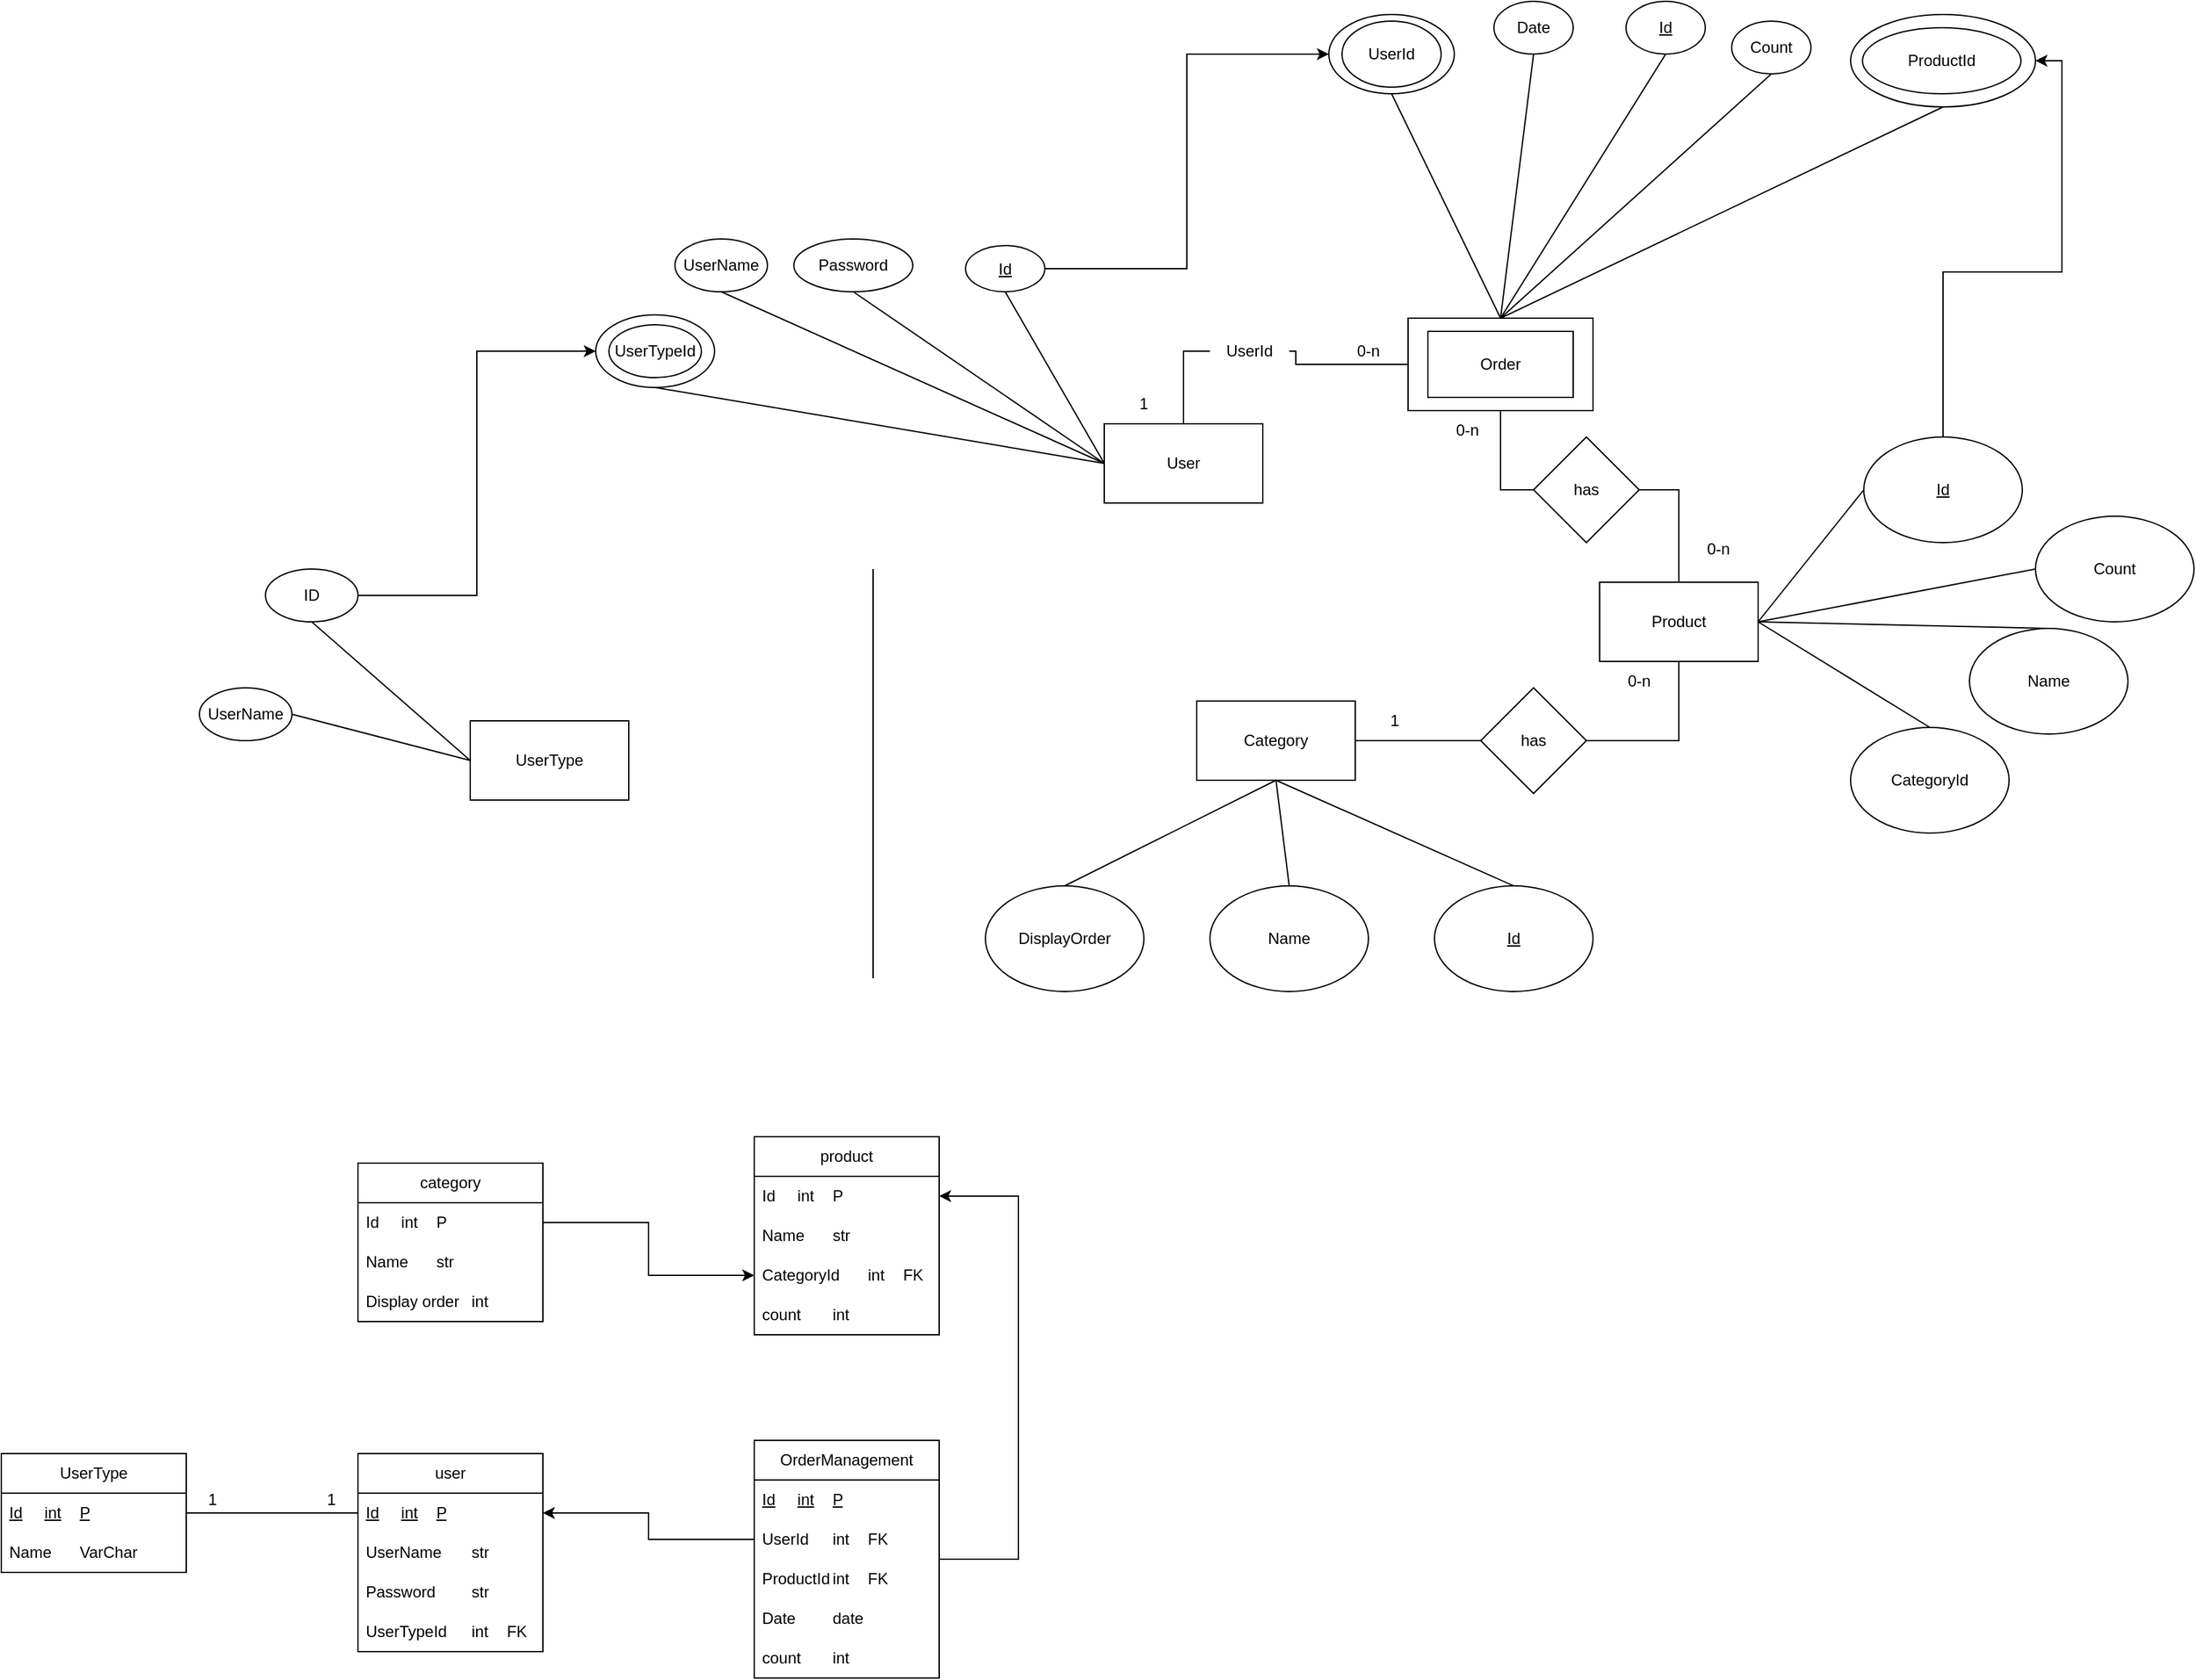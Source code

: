 <mxfile version="24.5.3" type="github">
  <diagram name="Page-1" id="VMfiIkWSgwtI73V2sMKr">
    <mxGraphModel dx="2097" dy="1787" grid="1" gridSize="10" guides="1" tooltips="1" connect="1" arrows="1" fold="1" page="1" pageScale="1" pageWidth="850" pageHeight="1100" math="0" shadow="0">
      <root>
        <mxCell id="0" />
        <mxCell id="1" parent="0" />
        <mxCell id="AcGlgSC0rg6XnHmLKfgw-1" value="category" style="swimlane;fontStyle=0;childLayout=stackLayout;horizontal=1;startSize=30;horizontalStack=0;resizeParent=1;resizeParentMax=0;resizeLast=0;collapsible=1;marginBottom=0;whiteSpace=wrap;html=1;" parent="1" vertex="1">
          <mxGeometry x="-280" y="570" width="140" height="120" as="geometry" />
        </mxCell>
        <mxCell id="AcGlgSC0rg6XnHmLKfgw-2" value="Id&lt;span style=&quot;white-space: pre;&quot;&gt;&#x9;&lt;/span&gt;int&lt;span style=&quot;white-space: pre;&quot;&gt;&#x9;&lt;/span&gt;P" style="text;strokeColor=none;fillColor=none;align=left;verticalAlign=middle;spacingLeft=4;spacingRight=4;overflow=hidden;points=[[0,0.5],[1,0.5]];portConstraint=eastwest;rotatable=0;whiteSpace=wrap;html=1;fontStyle=0" parent="AcGlgSC0rg6XnHmLKfgw-1" vertex="1">
          <mxGeometry y="30" width="140" height="30" as="geometry" />
        </mxCell>
        <mxCell id="AcGlgSC0rg6XnHmLKfgw-3" value="Name&lt;span style=&quot;white-space: pre;&quot;&gt;&#x9;&lt;/span&gt;str" style="text;strokeColor=none;fillColor=none;align=left;verticalAlign=middle;spacingLeft=4;spacingRight=4;overflow=hidden;points=[[0,0.5],[1,0.5]];portConstraint=eastwest;rotatable=0;whiteSpace=wrap;html=1;" parent="AcGlgSC0rg6XnHmLKfgw-1" vertex="1">
          <mxGeometry y="60" width="140" height="30" as="geometry" />
        </mxCell>
        <mxCell id="AcGlgSC0rg6XnHmLKfgw-4" value="Display order&lt;span style=&quot;white-space: pre;&quot;&gt;&#x9;&lt;/span&gt;int" style="text;strokeColor=none;fillColor=none;align=left;verticalAlign=middle;spacingLeft=4;spacingRight=4;overflow=hidden;points=[[0,0.5],[1,0.5]];portConstraint=eastwest;rotatable=0;whiteSpace=wrap;html=1;" parent="AcGlgSC0rg6XnHmLKfgw-1" vertex="1">
          <mxGeometry y="90" width="140" height="30" as="geometry" />
        </mxCell>
        <mxCell id="AcGlgSC0rg6XnHmLKfgw-5" value="product" style="swimlane;fontStyle=0;childLayout=stackLayout;horizontal=1;startSize=30;horizontalStack=0;resizeParent=1;resizeParentMax=0;resizeLast=0;collapsible=1;marginBottom=0;whiteSpace=wrap;html=1;" parent="1" vertex="1">
          <mxGeometry x="20" y="550" width="140" height="150" as="geometry" />
        </mxCell>
        <mxCell id="AcGlgSC0rg6XnHmLKfgw-6" value="Id&lt;span style=&quot;white-space: pre;&quot;&gt;&#x9;&lt;/span&gt;int&lt;span style=&quot;white-space: pre;&quot;&gt;&#x9;&lt;/span&gt;P" style="text;strokeColor=none;fillColor=none;align=left;verticalAlign=middle;spacingLeft=4;spacingRight=4;overflow=hidden;points=[[0,0.5],[1,0.5]];portConstraint=eastwest;rotatable=0;whiteSpace=wrap;html=1;fontStyle=0" parent="AcGlgSC0rg6XnHmLKfgw-5" vertex="1">
          <mxGeometry y="30" width="140" height="30" as="geometry" />
        </mxCell>
        <mxCell id="AcGlgSC0rg6XnHmLKfgw-7" value="Name&lt;span style=&quot;white-space: pre;&quot;&gt;&#x9;&lt;/span&gt;str" style="text;strokeColor=none;fillColor=none;align=left;verticalAlign=middle;spacingLeft=4;spacingRight=4;overflow=hidden;points=[[0,0.5],[1,0.5]];portConstraint=eastwest;rotatable=0;whiteSpace=wrap;html=1;" parent="AcGlgSC0rg6XnHmLKfgw-5" vertex="1">
          <mxGeometry y="60" width="140" height="30" as="geometry" />
        </mxCell>
        <mxCell id="AcGlgSC0rg6XnHmLKfgw-8" value="CategoryId&lt;span style=&quot;white-space: pre;&quot;&gt;&#x9;&lt;/span&gt;int&lt;span style=&quot;white-space: pre;&quot;&gt;&#x9;&lt;/span&gt;FK" style="text;strokeColor=none;fillColor=none;align=left;verticalAlign=middle;spacingLeft=4;spacingRight=4;overflow=hidden;points=[[0,0.5],[1,0.5]];portConstraint=eastwest;rotatable=0;whiteSpace=wrap;html=1;" parent="AcGlgSC0rg6XnHmLKfgw-5" vertex="1">
          <mxGeometry y="90" width="140" height="30" as="geometry" />
        </mxCell>
        <mxCell id="AcGlgSC0rg6XnHmLKfgw-9" value="count&lt;span style=&quot;white-space: pre;&quot;&gt;&#x9;&lt;/span&gt;int" style="text;strokeColor=none;fillColor=none;align=left;verticalAlign=middle;spacingLeft=4;spacingRight=4;overflow=hidden;points=[[0,0.5],[1,0.5]];portConstraint=eastwest;rotatable=0;whiteSpace=wrap;html=1;" parent="AcGlgSC0rg6XnHmLKfgw-5" vertex="1">
          <mxGeometry y="120" width="140" height="30" as="geometry" />
        </mxCell>
        <mxCell id="AcGlgSC0rg6XnHmLKfgw-11" value="user" style="swimlane;fontStyle=0;childLayout=stackLayout;horizontal=1;startSize=30;horizontalStack=0;resizeParent=1;resizeParentMax=0;resizeLast=0;collapsible=1;marginBottom=0;whiteSpace=wrap;html=1;" parent="1" vertex="1">
          <mxGeometry x="-280" y="790" width="140" height="150" as="geometry">
            <mxRectangle x="80" y="360" width="60" height="30" as="alternateBounds" />
          </mxGeometry>
        </mxCell>
        <mxCell id="AcGlgSC0rg6XnHmLKfgw-12" value="Id&lt;span style=&quot;white-space: pre;&quot;&gt;&#x9;&lt;/span&gt;int&lt;span style=&quot;white-space: pre;&quot;&gt;&#x9;&lt;/span&gt;P" style="text;strokeColor=none;fillColor=none;align=left;verticalAlign=middle;spacingLeft=4;spacingRight=4;overflow=hidden;points=[[0,0.5],[1,0.5]];portConstraint=eastwest;rotatable=0;whiteSpace=wrap;html=1;fontStyle=4" parent="AcGlgSC0rg6XnHmLKfgw-11" vertex="1">
          <mxGeometry y="30" width="140" height="30" as="geometry" />
        </mxCell>
        <mxCell id="AcGlgSC0rg6XnHmLKfgw-13" value="UserName&lt;span style=&quot;white-space: pre;&quot;&gt;&#x9;&lt;/span&gt;str" style="text;strokeColor=none;fillColor=none;align=left;verticalAlign=middle;spacingLeft=4;spacingRight=4;overflow=hidden;points=[[0,0.5],[1,0.5]];portConstraint=eastwest;rotatable=0;whiteSpace=wrap;html=1;" parent="AcGlgSC0rg6XnHmLKfgw-11" vertex="1">
          <mxGeometry y="60" width="140" height="30" as="geometry" />
        </mxCell>
        <mxCell id="AcGlgSC0rg6XnHmLKfgw-14" value="Password&lt;span style=&quot;white-space: pre;&quot;&gt;&#x9;&lt;/span&gt;str" style="text;strokeColor=none;fillColor=none;align=left;verticalAlign=middle;spacingLeft=4;spacingRight=4;overflow=hidden;points=[[0,0.5],[1,0.5]];portConstraint=eastwest;rotatable=0;whiteSpace=wrap;html=1;" parent="AcGlgSC0rg6XnHmLKfgw-11" vertex="1">
          <mxGeometry y="90" width="140" height="30" as="geometry" />
        </mxCell>
        <mxCell id="NYhnLh0aQaUrQ8zETViB-54" value="UserTypeId&lt;span style=&quot;white-space: pre;&quot;&gt;&#x9;&lt;/span&gt;int&lt;span style=&quot;white-space: pre;&quot;&gt;&#x9;&lt;/span&gt;FK" style="text;strokeColor=none;fillColor=none;align=left;verticalAlign=middle;spacingLeft=4;spacingRight=4;overflow=hidden;points=[[0,0.5],[1,0.5]];portConstraint=eastwest;rotatable=0;whiteSpace=wrap;html=1;" vertex="1" parent="AcGlgSC0rg6XnHmLKfgw-11">
          <mxGeometry y="120" width="140" height="30" as="geometry" />
        </mxCell>
        <mxCell id="AcGlgSC0rg6XnHmLKfgw-27" style="edgeStyle=orthogonalEdgeStyle;rounded=0;orthogonalLoop=1;jettySize=auto;html=1;entryX=1;entryY=0.5;entryDx=0;entryDy=0;" parent="1" source="AcGlgSC0rg6XnHmLKfgw-20" target="AcGlgSC0rg6XnHmLKfgw-6" edge="1">
          <mxGeometry relative="1" as="geometry">
            <Array as="points">
              <mxPoint x="220" y="870" />
              <mxPoint x="220" y="595" />
            </Array>
          </mxGeometry>
        </mxCell>
        <mxCell id="AcGlgSC0rg6XnHmLKfgw-20" value="OrderManagement" style="swimlane;fontStyle=0;childLayout=stackLayout;horizontal=1;startSize=30;horizontalStack=0;resizeParent=1;resizeParentMax=0;resizeLast=0;collapsible=1;marginBottom=0;whiteSpace=wrap;html=1;" parent="1" vertex="1">
          <mxGeometry x="20" y="780" width="140" height="180" as="geometry">
            <mxRectangle x="80" y="360" width="60" height="30" as="alternateBounds" />
          </mxGeometry>
        </mxCell>
        <mxCell id="AcGlgSC0rg6XnHmLKfgw-21" value="Id&lt;span style=&quot;white-space: pre;&quot;&gt;&#x9;&lt;/span&gt;int&lt;span style=&quot;white-space: pre;&quot;&gt;&#x9;&lt;/span&gt;P" style="text;strokeColor=none;fillColor=none;align=left;verticalAlign=middle;spacingLeft=4;spacingRight=4;overflow=hidden;points=[[0,0.5],[1,0.5]];portConstraint=eastwest;rotatable=0;whiteSpace=wrap;html=1;fontStyle=4" parent="AcGlgSC0rg6XnHmLKfgw-20" vertex="1">
          <mxGeometry y="30" width="140" height="30" as="geometry" />
        </mxCell>
        <mxCell id="AcGlgSC0rg6XnHmLKfgw-22" value="UserId&lt;span style=&quot;white-space: pre;&quot;&gt;&#x9;&lt;/span&gt;int&lt;span style=&quot;white-space: pre;&quot;&gt;&#x9;&lt;/span&gt;FK" style="text;strokeColor=none;fillColor=none;align=left;verticalAlign=middle;spacingLeft=4;spacingRight=4;overflow=hidden;points=[[0,0.5],[1,0.5]];portConstraint=eastwest;rotatable=0;whiteSpace=wrap;html=1;" parent="AcGlgSC0rg6XnHmLKfgw-20" vertex="1">
          <mxGeometry y="60" width="140" height="30" as="geometry" />
        </mxCell>
        <mxCell id="AcGlgSC0rg6XnHmLKfgw-23" value="ProductId&lt;span style=&quot;white-space: pre;&quot;&gt;&#x9;&lt;/span&gt;int&lt;span style=&quot;white-space: pre;&quot;&gt;&#x9;&lt;/span&gt;FK" style="text;strokeColor=none;fillColor=none;align=left;verticalAlign=middle;spacingLeft=4;spacingRight=4;overflow=hidden;points=[[0,0.5],[1,0.5]];portConstraint=eastwest;rotatable=0;whiteSpace=wrap;html=1;" parent="AcGlgSC0rg6XnHmLKfgw-20" vertex="1">
          <mxGeometry y="90" width="140" height="30" as="geometry" />
        </mxCell>
        <mxCell id="AcGlgSC0rg6XnHmLKfgw-24" value="Date&lt;span style=&quot;white-space: pre;&quot;&gt;&#x9;&lt;/span&gt;date" style="text;strokeColor=none;fillColor=none;align=left;verticalAlign=middle;spacingLeft=4;spacingRight=4;overflow=hidden;points=[[0,0.5],[1,0.5]];portConstraint=eastwest;rotatable=0;whiteSpace=wrap;html=1;" parent="AcGlgSC0rg6XnHmLKfgw-20" vertex="1">
          <mxGeometry y="120" width="140" height="30" as="geometry" />
        </mxCell>
        <mxCell id="AcGlgSC0rg6XnHmLKfgw-25" value="count&lt;span style=&quot;white-space: pre;&quot;&gt;&#x9;&lt;/span&gt;int" style="text;strokeColor=none;fillColor=none;align=left;verticalAlign=middle;spacingLeft=4;spacingRight=4;overflow=hidden;points=[[0,0.5],[1,0.5]];portConstraint=eastwest;rotatable=0;whiteSpace=wrap;html=1;" parent="AcGlgSC0rg6XnHmLKfgw-20" vertex="1">
          <mxGeometry y="150" width="140" height="30" as="geometry" />
        </mxCell>
        <mxCell id="AcGlgSC0rg6XnHmLKfgw-26" style="edgeStyle=orthogonalEdgeStyle;rounded=0;orthogonalLoop=1;jettySize=auto;html=1;exitX=1;exitY=0.5;exitDx=0;exitDy=0;entryX=0;entryY=0.5;entryDx=0;entryDy=0;" parent="1" source="AcGlgSC0rg6XnHmLKfgw-2" target="AcGlgSC0rg6XnHmLKfgw-8" edge="1">
          <mxGeometry relative="1" as="geometry" />
        </mxCell>
        <mxCell id="AcGlgSC0rg6XnHmLKfgw-28" style="edgeStyle=orthogonalEdgeStyle;rounded=0;orthogonalLoop=1;jettySize=auto;html=1;entryX=1;entryY=0.5;entryDx=0;entryDy=0;" parent="1" source="AcGlgSC0rg6XnHmLKfgw-22" target="AcGlgSC0rg6XnHmLKfgw-12" edge="1">
          <mxGeometry relative="1" as="geometry" />
        </mxCell>
        <mxCell id="AcGlgSC0rg6XnHmLKfgw-38" value="UserName" style="ellipse;whiteSpace=wrap;html=1;" parent="1" vertex="1">
          <mxGeometry x="-40" y="-130" width="70" height="40" as="geometry" />
        </mxCell>
        <mxCell id="AcGlgSC0rg6XnHmLKfgw-39" value="Password" style="ellipse;whiteSpace=wrap;html=1;" parent="1" vertex="1">
          <mxGeometry x="50" y="-130" width="90" height="40" as="geometry" />
        </mxCell>
        <mxCell id="AcGlgSC0rg6XnHmLKfgw-96" style="edgeStyle=orthogonalEdgeStyle;rounded=0;orthogonalLoop=1;jettySize=auto;html=1;entryX=0;entryY=0.5;entryDx=0;entryDy=0;" parent="1" source="AcGlgSC0rg6XnHmLKfgw-40" target="AcGlgSC0rg6XnHmLKfgw-95" edge="1">
          <mxGeometry relative="1" as="geometry" />
        </mxCell>
        <mxCell id="AcGlgSC0rg6XnHmLKfgw-40" value="Id" style="ellipse;whiteSpace=wrap;html=1;fontStyle=4" parent="1" vertex="1">
          <mxGeometry x="180" y="-125" width="60" height="35" as="geometry" />
        </mxCell>
        <mxCell id="AcGlgSC0rg6XnHmLKfgw-100" style="edgeStyle=orthogonalEdgeStyle;rounded=0;orthogonalLoop=1;jettySize=auto;html=1;exitX=0.5;exitY=0;exitDx=0;exitDy=0;entryX=1;entryY=0.5;entryDx=0;entryDy=0;" parent="1" source="AcGlgSC0rg6XnHmLKfgw-46" target="AcGlgSC0rg6XnHmLKfgw-98" edge="1">
          <mxGeometry relative="1" as="geometry" />
        </mxCell>
        <mxCell id="AcGlgSC0rg6XnHmLKfgw-46" value="Id" style="ellipse;whiteSpace=wrap;html=1;fontStyle=4" parent="1" vertex="1">
          <mxGeometry x="860" y="20" width="120" height="80" as="geometry" />
        </mxCell>
        <mxCell id="AcGlgSC0rg6XnHmLKfgw-47" value="Name" style="ellipse;whiteSpace=wrap;html=1;" parent="1" vertex="1">
          <mxGeometry x="940" y="165" width="120" height="80" as="geometry" />
        </mxCell>
        <mxCell id="AcGlgSC0rg6XnHmLKfgw-48" value="CategoryId" style="ellipse;whiteSpace=wrap;html=1;" parent="1" vertex="1">
          <mxGeometry x="850" y="240" width="120" height="80" as="geometry" />
        </mxCell>
        <mxCell id="AcGlgSC0rg6XnHmLKfgw-49" value="Count" style="ellipse;whiteSpace=wrap;html=1;" parent="1" vertex="1">
          <mxGeometry x="990" y="80" width="120" height="80" as="geometry" />
        </mxCell>
        <mxCell id="AcGlgSC0rg6XnHmLKfgw-51" value="" style="endArrow=none;html=1;rounded=0;exitX=1;exitY=0.5;exitDx=0;exitDy=0;entryX=0;entryY=0.5;entryDx=0;entryDy=0;" parent="1" source="AcGlgSC0rg6XnHmLKfgw-59" target="AcGlgSC0rg6XnHmLKfgw-46" edge="1">
          <mxGeometry width="50" height="50" relative="1" as="geometry">
            <mxPoint x="810" y="170" as="sourcePoint" />
            <mxPoint x="920" y="130" as="targetPoint" />
          </mxGeometry>
        </mxCell>
        <mxCell id="AcGlgSC0rg6XnHmLKfgw-52" value="" style="endArrow=none;html=1;rounded=0;exitX=1;exitY=0.5;exitDx=0;exitDy=0;entryX=0.5;entryY=0;entryDx=0;entryDy=0;" parent="1" source="AcGlgSC0rg6XnHmLKfgw-59" target="AcGlgSC0rg6XnHmLKfgw-48" edge="1">
          <mxGeometry width="50" height="50" relative="1" as="geometry">
            <mxPoint x="810" y="170" as="sourcePoint" />
            <mxPoint x="920" y="160" as="targetPoint" />
          </mxGeometry>
        </mxCell>
        <mxCell id="AcGlgSC0rg6XnHmLKfgw-53" value="" style="endArrow=none;html=1;rounded=0;exitX=1;exitY=0.5;exitDx=0;exitDy=0;entryX=0;entryY=0.5;entryDx=0;entryDy=0;" parent="1" source="AcGlgSC0rg6XnHmLKfgw-59" target="AcGlgSC0rg6XnHmLKfgw-49" edge="1">
          <mxGeometry width="50" height="50" relative="1" as="geometry">
            <mxPoint x="810" y="170" as="sourcePoint" />
            <mxPoint x="980" y="290" as="targetPoint" />
          </mxGeometry>
        </mxCell>
        <mxCell id="AcGlgSC0rg6XnHmLKfgw-54" value="" style="endArrow=none;html=1;rounded=0;entryX=0.5;entryY=0;entryDx=0;entryDy=0;exitX=1;exitY=0.5;exitDx=0;exitDy=0;" parent="1" source="AcGlgSC0rg6XnHmLKfgw-59" target="AcGlgSC0rg6XnHmLKfgw-47" edge="1">
          <mxGeometry width="50" height="50" relative="1" as="geometry">
            <mxPoint x="800" y="170" as="sourcePoint" />
            <mxPoint x="890" y="330" as="targetPoint" />
          </mxGeometry>
        </mxCell>
        <mxCell id="AcGlgSC0rg6XnHmLKfgw-75" style="edgeStyle=orthogonalEdgeStyle;rounded=0;orthogonalLoop=1;jettySize=auto;html=1;exitX=1;exitY=0.5;exitDx=0;exitDy=0;entryX=0;entryY=0.5;entryDx=0;entryDy=0;startArrow=none;startFill=0;endArrow=none;endFill=0;" parent="1" source="NYhnLh0aQaUrQ8zETViB-44" target="AcGlgSC0rg6XnHmLKfgw-72" edge="1">
          <mxGeometry relative="1" as="geometry">
            <Array as="points">
              <mxPoint x="430" y="-45" />
              <mxPoint x="430" y="-35" />
            </Array>
          </mxGeometry>
        </mxCell>
        <mxCell id="AcGlgSC0rg6XnHmLKfgw-55" value="User" style="rounded=0;whiteSpace=wrap;html=1;" parent="1" vertex="1">
          <mxGeometry x="285" y="10" width="120" height="60" as="geometry" />
        </mxCell>
        <mxCell id="AcGlgSC0rg6XnHmLKfgw-56" value="" style="endArrow=none;html=1;rounded=0;entryX=0;entryY=0.5;entryDx=0;entryDy=0;exitX=0.5;exitY=1;exitDx=0;exitDy=0;" parent="1" source="AcGlgSC0rg6XnHmLKfgw-38" target="AcGlgSC0rg6XnHmLKfgw-55" edge="1">
          <mxGeometry width="50" height="50" relative="1" as="geometry">
            <mxPoint x="170" y="120" as="sourcePoint" />
            <mxPoint x="220" y="70" as="targetPoint" />
          </mxGeometry>
        </mxCell>
        <mxCell id="AcGlgSC0rg6XnHmLKfgw-57" value="" style="endArrow=none;html=1;rounded=0;entryX=0;entryY=0.5;entryDx=0;entryDy=0;exitX=0.5;exitY=1;exitDx=0;exitDy=0;" parent="1" source="AcGlgSC0rg6XnHmLKfgw-39" target="AcGlgSC0rg6XnHmLKfgw-55" edge="1">
          <mxGeometry width="50" height="50" relative="1" as="geometry">
            <mxPoint x="255" y="130" as="sourcePoint" />
            <mxPoint x="355" y="80" as="targetPoint" />
          </mxGeometry>
        </mxCell>
        <mxCell id="AcGlgSC0rg6XnHmLKfgw-58" value="" style="endArrow=none;html=1;rounded=0;entryX=0;entryY=0.5;entryDx=0;entryDy=0;exitX=0.5;exitY=1;exitDx=0;exitDy=0;" parent="1" source="AcGlgSC0rg6XnHmLKfgw-40" target="AcGlgSC0rg6XnHmLKfgw-55" edge="1">
          <mxGeometry width="50" height="50" relative="1" as="geometry">
            <mxPoint x="355" y="130" as="sourcePoint" />
            <mxPoint x="355" y="80" as="targetPoint" />
          </mxGeometry>
        </mxCell>
        <mxCell id="AcGlgSC0rg6XnHmLKfgw-76" style="edgeStyle=orthogonalEdgeStyle;rounded=0;orthogonalLoop=1;jettySize=auto;html=1;exitX=0.5;exitY=0;exitDx=0;exitDy=0;entryX=0.5;entryY=1;entryDx=0;entryDy=0;startArrow=none;startFill=0;endArrow=none;endFill=0;" parent="1" source="AcGlgSC0rg6XnHmLKfgw-59" target="AcGlgSC0rg6XnHmLKfgw-72" edge="1">
          <mxGeometry relative="1" as="geometry">
            <Array as="points">
              <mxPoint x="720" y="60" />
              <mxPoint x="585" y="60" />
            </Array>
          </mxGeometry>
        </mxCell>
        <mxCell id="AcGlgSC0rg6XnHmLKfgw-59" value="Product" style="rounded=0;whiteSpace=wrap;html=1;" parent="1" vertex="1">
          <mxGeometry x="660" y="130" width="120" height="60" as="geometry" />
        </mxCell>
        <mxCell id="AcGlgSC0rg6XnHmLKfgw-74" style="edgeStyle=orthogonalEdgeStyle;rounded=0;orthogonalLoop=1;jettySize=auto;html=1;entryX=0.5;entryY=1;entryDx=0;entryDy=0;endArrow=none;endFill=0;startArrow=none;startFill=0;strokeWidth=1;jumpSize=8;" parent="1" source="AcGlgSC0rg6XnHmLKfgw-60" target="AcGlgSC0rg6XnHmLKfgw-59" edge="1">
          <mxGeometry relative="1" as="geometry" />
        </mxCell>
        <mxCell id="AcGlgSC0rg6XnHmLKfgw-60" value="Category" style="rounded=0;whiteSpace=wrap;html=1;" parent="1" vertex="1">
          <mxGeometry x="355" y="220" width="120" height="60" as="geometry" />
        </mxCell>
        <mxCell id="AcGlgSC0rg6XnHmLKfgw-62" value="Id" style="ellipse;whiteSpace=wrap;html=1;fontStyle=4" parent="1" vertex="1">
          <mxGeometry x="535" y="360" width="120" height="80" as="geometry" />
        </mxCell>
        <mxCell id="AcGlgSC0rg6XnHmLKfgw-63" value="Name" style="ellipse;whiteSpace=wrap;html=1;fontStyle=0" parent="1" vertex="1">
          <mxGeometry x="365" y="360" width="120" height="80" as="geometry" />
        </mxCell>
        <mxCell id="AcGlgSC0rg6XnHmLKfgw-64" value="DisplayOrder" style="ellipse;whiteSpace=wrap;html=1;fontStyle=0" parent="1" vertex="1">
          <mxGeometry x="195" y="360" width="120" height="80" as="geometry" />
        </mxCell>
        <mxCell id="AcGlgSC0rg6XnHmLKfgw-65" value="" style="endArrow=none;html=1;rounded=0;exitX=0.5;exitY=0;exitDx=0;exitDy=0;entryX=0.5;entryY=1;entryDx=0;entryDy=0;" parent="1" source="AcGlgSC0rg6XnHmLKfgw-62" target="AcGlgSC0rg6XnHmLKfgw-60" edge="1">
          <mxGeometry width="50" height="50" relative="1" as="geometry">
            <mxPoint x="855" y="380" as="sourcePoint" />
            <mxPoint x="935" y="280" as="targetPoint" />
          </mxGeometry>
        </mxCell>
        <mxCell id="AcGlgSC0rg6XnHmLKfgw-66" value="" style="endArrow=none;html=1;rounded=0;entryX=0.5;entryY=1;entryDx=0;entryDy=0;exitX=0.5;exitY=0;exitDx=0;exitDy=0;" parent="1" source="AcGlgSC0rg6XnHmLKfgw-63" target="AcGlgSC0rg6XnHmLKfgw-60" edge="1">
          <mxGeometry width="50" height="50" relative="1" as="geometry">
            <mxPoint x="755" y="330" as="sourcePoint" />
            <mxPoint x="925" y="270" as="targetPoint" />
          </mxGeometry>
        </mxCell>
        <mxCell id="AcGlgSC0rg6XnHmLKfgw-68" value="" style="endArrow=none;html=1;rounded=0;exitX=0.5;exitY=0;exitDx=0;exitDy=0;entryX=0.5;entryY=1;entryDx=0;entryDy=0;" parent="1" source="AcGlgSC0rg6XnHmLKfgw-64" target="AcGlgSC0rg6XnHmLKfgw-60" edge="1">
          <mxGeometry width="50" height="50" relative="1" as="geometry">
            <mxPoint x="845" y="370" as="sourcePoint" />
            <mxPoint x="925" y="270" as="targetPoint" />
          </mxGeometry>
        </mxCell>
        <mxCell id="AcGlgSC0rg6XnHmLKfgw-72" value="Object" style="html=1;whiteSpace=wrap;" parent="1" vertex="1">
          <mxGeometry x="515" y="-70" width="140" height="70" as="geometry" />
        </mxCell>
        <mxCell id="AcGlgSC0rg6XnHmLKfgw-73" value="Order" style="html=1;whiteSpace=wrap;" parent="1" vertex="1">
          <mxGeometry x="530" y="-60" width="110" height="50" as="geometry" />
        </mxCell>
        <mxCell id="AcGlgSC0rg6XnHmLKfgw-77" value="0-n" style="text;html=1;align=center;verticalAlign=middle;whiteSpace=wrap;rounded=0;" parent="1" vertex="1">
          <mxGeometry x="455" y="-60" width="60" height="30" as="geometry" />
        </mxCell>
        <mxCell id="AcGlgSC0rg6XnHmLKfgw-78" value="1" style="text;html=1;align=center;verticalAlign=middle;whiteSpace=wrap;rounded=0;" parent="1" vertex="1">
          <mxGeometry x="285" y="-20" width="60" height="30" as="geometry" />
        </mxCell>
        <mxCell id="AcGlgSC0rg6XnHmLKfgw-80" value="has" style="rhombus;whiteSpace=wrap;html=1;" parent="1" vertex="1">
          <mxGeometry x="610" y="20" width="80" height="80" as="geometry" />
        </mxCell>
        <mxCell id="AcGlgSC0rg6XnHmLKfgw-81" value="0-n" style="text;html=1;align=center;verticalAlign=middle;whiteSpace=wrap;rounded=0;" parent="1" vertex="1">
          <mxGeometry x="530" width="60" height="30" as="geometry" />
        </mxCell>
        <mxCell id="AcGlgSC0rg6XnHmLKfgw-82" value="0-n" style="text;html=1;align=center;verticalAlign=middle;whiteSpace=wrap;rounded=0;" parent="1" vertex="1">
          <mxGeometry x="720" y="90" width="60" height="30" as="geometry" />
        </mxCell>
        <mxCell id="AcGlgSC0rg6XnHmLKfgw-84" value="0-n" style="text;html=1;align=center;verticalAlign=middle;whiteSpace=wrap;rounded=0;" parent="1" vertex="1">
          <mxGeometry x="660" y="190" width="60" height="30" as="geometry" />
        </mxCell>
        <mxCell id="AcGlgSC0rg6XnHmLKfgw-85" value="1" style="text;html=1;align=center;verticalAlign=middle;whiteSpace=wrap;rounded=0;" parent="1" vertex="1">
          <mxGeometry x="475" y="220" width="60" height="30" as="geometry" />
        </mxCell>
        <mxCell id="AcGlgSC0rg6XnHmLKfgw-86" value="has" style="rhombus;whiteSpace=wrap;html=1;" parent="1" vertex="1">
          <mxGeometry x="570" y="210" width="80" height="80" as="geometry" />
        </mxCell>
        <mxCell id="AcGlgSC0rg6XnHmLKfgw-87" value="Id" style="ellipse;whiteSpace=wrap;html=1;fontStyle=4" parent="1" vertex="1">
          <mxGeometry x="680" y="-310" width="60" height="40" as="geometry" />
        </mxCell>
        <mxCell id="AcGlgSC0rg6XnHmLKfgw-89" value="" style="endArrow=none;html=1;rounded=0;exitX=0.5;exitY=1;exitDx=0;exitDy=0;entryX=0.5;entryY=0;entryDx=0;entryDy=0;" parent="1" source="AcGlgSC0rg6XnHmLKfgw-95" target="AcGlgSC0rg6XnHmLKfgw-72" edge="1">
          <mxGeometry width="50" height="50" relative="1" as="geometry">
            <mxPoint x="-101.18" y="-50" as="sourcePoint" />
            <mxPoint x="625" y="-190" as="targetPoint" />
          </mxGeometry>
        </mxCell>
        <mxCell id="AcGlgSC0rg6XnHmLKfgw-90" value="" style="endArrow=none;html=1;rounded=0;entryX=0.5;entryY=1;entryDx=0;entryDy=0;exitX=0.5;exitY=0;exitDx=0;exitDy=0;" parent="1" source="AcGlgSC0rg6XnHmLKfgw-72" target="AcGlgSC0rg6XnHmLKfgw-87" edge="1">
          <mxGeometry width="50" height="50" relative="1" as="geometry">
            <mxPoint x="610" y="-140" as="sourcePoint" />
            <mxPoint x="960" y="10" as="targetPoint" />
          </mxGeometry>
        </mxCell>
        <mxCell id="AcGlgSC0rg6XnHmLKfgw-91" value="" style="endArrow=none;html=1;rounded=0;exitX=1;exitY=0.5;exitDx=0;exitDy=0;entryX=0.5;entryY=1;entryDx=0;entryDy=0;" parent="1" edge="1">
          <mxGeometry width="50" height="50" relative="1" as="geometry">
            <mxPoint x="110.0" y="430" as="sourcePoint" />
            <mxPoint x="110.0" y="120" as="targetPoint" />
          </mxGeometry>
        </mxCell>
        <mxCell id="AcGlgSC0rg6XnHmLKfgw-95" value="UserId" style="ellipse;whiteSpace=wrap;html=1;fontStyle=4" parent="1" vertex="1">
          <mxGeometry x="455" y="-300" width="95" height="60" as="geometry" />
        </mxCell>
        <mxCell id="AcGlgSC0rg6XnHmLKfgw-92" value="UserId" style="ellipse;whiteSpace=wrap;html=1;fontStyle=0" parent="1" vertex="1">
          <mxGeometry x="465" y="-295" width="75" height="50" as="geometry" />
        </mxCell>
        <mxCell id="AcGlgSC0rg6XnHmLKfgw-98" value="ProductId" style="ellipse;whiteSpace=wrap;html=1;fontStyle=4" parent="1" vertex="1">
          <mxGeometry x="850" y="-300" width="140" height="70" as="geometry" />
        </mxCell>
        <mxCell id="AcGlgSC0rg6XnHmLKfgw-97" value="ProductId" style="ellipse;whiteSpace=wrap;html=1;fontStyle=0" parent="1" vertex="1">
          <mxGeometry x="859" y="-290" width="120" height="50" as="geometry" />
        </mxCell>
        <mxCell id="AcGlgSC0rg6XnHmLKfgw-99" value="" style="endArrow=none;html=1;rounded=0;exitX=0.5;exitY=1;exitDx=0;exitDy=0;entryX=0.5;entryY=0;entryDx=0;entryDy=0;" parent="1" source="AcGlgSC0rg6XnHmLKfgw-98" target="AcGlgSC0rg6XnHmLKfgw-72" edge="1">
          <mxGeometry width="50" height="50" relative="1" as="geometry">
            <mxPoint x="-326.18" y="70" as="sourcePoint" />
            <mxPoint x="-326.18" y="-240" as="targetPoint" />
          </mxGeometry>
        </mxCell>
        <mxCell id="AcGlgSC0rg6XnHmLKfgw-101" value="Date" style="ellipse;whiteSpace=wrap;html=1;fontStyle=0" parent="1" vertex="1">
          <mxGeometry x="580" y="-310" width="60" height="40" as="geometry" />
        </mxCell>
        <mxCell id="AcGlgSC0rg6XnHmLKfgw-102" value="" style="endArrow=none;html=1;rounded=0;exitX=0.5;exitY=0;exitDx=0;exitDy=0;entryX=0.5;entryY=1;entryDx=0;entryDy=0;" parent="1" source="AcGlgSC0rg6XnHmLKfgw-72" target="AcGlgSC0rg6XnHmLKfgw-101" edge="1">
          <mxGeometry width="50" height="50" relative="1" as="geometry">
            <mxPoint x="625" y="-190" as="sourcePoint" />
            <mxPoint x="960" y="10" as="targetPoint" />
          </mxGeometry>
        </mxCell>
        <mxCell id="AcGlgSC0rg6XnHmLKfgw-103" value="Count" style="ellipse;whiteSpace=wrap;html=1;fontStyle=0" parent="1" vertex="1">
          <mxGeometry x="760" y="-295" width="60" height="40" as="geometry" />
        </mxCell>
        <mxCell id="AcGlgSC0rg6XnHmLKfgw-104" value="" style="endArrow=none;html=1;rounded=0;exitX=0.5;exitY=0;exitDx=0;exitDy=0;entryX=0.5;entryY=1;entryDx=0;entryDy=0;" parent="1" source="AcGlgSC0rg6XnHmLKfgw-72" target="AcGlgSC0rg6XnHmLKfgw-103" edge="1">
          <mxGeometry width="50" height="50" relative="1" as="geometry">
            <mxPoint x="625" y="-190" as="sourcePoint" />
            <mxPoint x="960" y="10" as="targetPoint" />
          </mxGeometry>
        </mxCell>
        <mxCell id="NYhnLh0aQaUrQ8zETViB-45" value="" style="edgeStyle=orthogonalEdgeStyle;rounded=0;orthogonalLoop=1;jettySize=auto;html=1;exitX=0.5;exitY=0;exitDx=0;exitDy=0;entryX=0;entryY=0.5;entryDx=0;entryDy=0;startArrow=none;startFill=0;endArrow=none;endFill=0;" edge="1" parent="1" source="AcGlgSC0rg6XnHmLKfgw-55" target="NYhnLh0aQaUrQ8zETViB-44">
          <mxGeometry relative="1" as="geometry">
            <mxPoint x="345" y="10" as="sourcePoint" />
            <mxPoint x="515" y="-35" as="targetPoint" />
          </mxGeometry>
        </mxCell>
        <mxCell id="NYhnLh0aQaUrQ8zETViB-44" value="UserId" style="text;html=1;align=center;verticalAlign=middle;whiteSpace=wrap;rounded=0;" vertex="1" parent="1">
          <mxGeometry x="365" y="-60" width="60" height="30" as="geometry" />
        </mxCell>
        <mxCell id="NYhnLh0aQaUrQ8zETViB-46" value="UserType" style="swimlane;fontStyle=0;childLayout=stackLayout;horizontal=1;startSize=30;horizontalStack=0;resizeParent=1;resizeParentMax=0;resizeLast=0;collapsible=1;marginBottom=0;whiteSpace=wrap;html=1;" vertex="1" parent="1">
          <mxGeometry x="-550" y="790" width="140" height="90" as="geometry">
            <mxRectangle x="80" y="360" width="60" height="30" as="alternateBounds" />
          </mxGeometry>
        </mxCell>
        <mxCell id="NYhnLh0aQaUrQ8zETViB-47" value="Id&lt;span style=&quot;white-space: pre;&quot;&gt;&#x9;&lt;/span&gt;int&lt;span style=&quot;white-space: pre;&quot;&gt;&#x9;&lt;/span&gt;P" style="text;strokeColor=none;fillColor=none;align=left;verticalAlign=middle;spacingLeft=4;spacingRight=4;overflow=hidden;points=[[0,0.5],[1,0.5]];portConstraint=eastwest;rotatable=0;whiteSpace=wrap;html=1;fontStyle=4" vertex="1" parent="NYhnLh0aQaUrQ8zETViB-46">
          <mxGeometry y="30" width="140" height="30" as="geometry" />
        </mxCell>
        <mxCell id="NYhnLh0aQaUrQ8zETViB-48" value="Name&lt;span style=&quot;white-space: pre;&quot;&gt;&#x9;&lt;/span&gt;VarChar&lt;span style=&quot;white-space: pre;&quot;&gt;&#x9;&lt;/span&gt;" style="text;strokeColor=none;fillColor=none;align=left;verticalAlign=middle;spacingLeft=4;spacingRight=4;overflow=hidden;points=[[0,0.5],[1,0.5]];portConstraint=eastwest;rotatable=0;whiteSpace=wrap;html=1;" vertex="1" parent="NYhnLh0aQaUrQ8zETViB-46">
          <mxGeometry y="60" width="140" height="30" as="geometry" />
        </mxCell>
        <mxCell id="NYhnLh0aQaUrQ8zETViB-51" value="" style="endArrow=none;html=1;rounded=0;entryX=0;entryY=0.5;entryDx=0;entryDy=0;exitX=1;exitY=0.5;exitDx=0;exitDy=0;" edge="1" parent="1" source="NYhnLh0aQaUrQ8zETViB-47" target="AcGlgSC0rg6XnHmLKfgw-12">
          <mxGeometry width="50" height="50" relative="1" as="geometry">
            <mxPoint x="-410" y="860" as="sourcePoint" />
            <mxPoint x="-360" y="810" as="targetPoint" />
          </mxGeometry>
        </mxCell>
        <mxCell id="NYhnLh0aQaUrQ8zETViB-52" value="1" style="text;html=1;align=center;verticalAlign=middle;whiteSpace=wrap;rounded=0;" vertex="1" parent="1">
          <mxGeometry x="-330" y="810" width="60" height="30" as="geometry" />
        </mxCell>
        <mxCell id="NYhnLh0aQaUrQ8zETViB-53" value="1" style="text;html=1;align=center;verticalAlign=middle;whiteSpace=wrap;rounded=0;" vertex="1" parent="1">
          <mxGeometry x="-420" y="810" width="60" height="30" as="geometry" />
        </mxCell>
        <mxCell id="NYhnLh0aQaUrQ8zETViB-56" value="UserName" style="ellipse;whiteSpace=wrap;html=1;" vertex="1" parent="1">
          <mxGeometry x="-100" y="-72.5" width="90" height="55" as="geometry" />
        </mxCell>
        <mxCell id="NYhnLh0aQaUrQ8zETViB-55" value="UserTypeId" style="ellipse;whiteSpace=wrap;html=1;" vertex="1" parent="1">
          <mxGeometry x="-90" y="-65" width="70" height="40" as="geometry" />
        </mxCell>
        <mxCell id="NYhnLh0aQaUrQ8zETViB-57" value="UserType" style="rounded=0;whiteSpace=wrap;html=1;" vertex="1" parent="1">
          <mxGeometry x="-195" y="235" width="120" height="60" as="geometry" />
        </mxCell>
        <mxCell id="NYhnLh0aQaUrQ8zETViB-58" value="UserName" style="ellipse;whiteSpace=wrap;html=1;" vertex="1" parent="1">
          <mxGeometry x="-400" y="210" width="70" height="40" as="geometry" />
        </mxCell>
        <mxCell id="NYhnLh0aQaUrQ8zETViB-63" style="edgeStyle=orthogonalEdgeStyle;rounded=0;orthogonalLoop=1;jettySize=auto;html=1;entryX=0;entryY=0.5;entryDx=0;entryDy=0;" edge="1" parent="1" source="NYhnLh0aQaUrQ8zETViB-61" target="NYhnLh0aQaUrQ8zETViB-56">
          <mxGeometry relative="1" as="geometry" />
        </mxCell>
        <mxCell id="NYhnLh0aQaUrQ8zETViB-61" value="ID" style="ellipse;whiteSpace=wrap;html=1;" vertex="1" parent="1">
          <mxGeometry x="-350" y="120" width="70" height="40" as="geometry" />
        </mxCell>
        <mxCell id="NYhnLh0aQaUrQ8zETViB-62" value="" style="endArrow=none;html=1;rounded=0;entryX=0;entryY=0.5;entryDx=0;entryDy=0;exitX=0.5;exitY=1;exitDx=0;exitDy=0;" edge="1" parent="1" source="NYhnLh0aQaUrQ8zETViB-56" target="AcGlgSC0rg6XnHmLKfgw-55">
          <mxGeometry width="50" height="50" relative="1" as="geometry">
            <mxPoint x="170" y="120" as="sourcePoint" />
            <mxPoint x="220" y="70" as="targetPoint" />
          </mxGeometry>
        </mxCell>
        <mxCell id="NYhnLh0aQaUrQ8zETViB-64" value="" style="endArrow=none;html=1;rounded=0;exitX=0;exitY=0.5;exitDx=0;exitDy=0;entryX=0.5;entryY=1;entryDx=0;entryDy=0;" edge="1" parent="1" source="NYhnLh0aQaUrQ8zETViB-57" target="NYhnLh0aQaUrQ8zETViB-61">
          <mxGeometry width="50" height="50" relative="1" as="geometry">
            <mxPoint x="110.0" y="430" as="sourcePoint" />
            <mxPoint x="110.0" y="120" as="targetPoint" />
          </mxGeometry>
        </mxCell>
        <mxCell id="NYhnLh0aQaUrQ8zETViB-65" value="" style="endArrow=none;html=1;rounded=0;entryX=1;entryY=0.5;entryDx=0;entryDy=0;exitX=0;exitY=0.5;exitDx=0;exitDy=0;" edge="1" parent="1" source="NYhnLh0aQaUrQ8zETViB-57" target="NYhnLh0aQaUrQ8zETViB-58">
          <mxGeometry width="50" height="50" relative="1" as="geometry">
            <mxPoint x="-200" y="270" as="sourcePoint" />
            <mxPoint x="110.0" y="120" as="targetPoint" />
          </mxGeometry>
        </mxCell>
      </root>
    </mxGraphModel>
  </diagram>
</mxfile>
